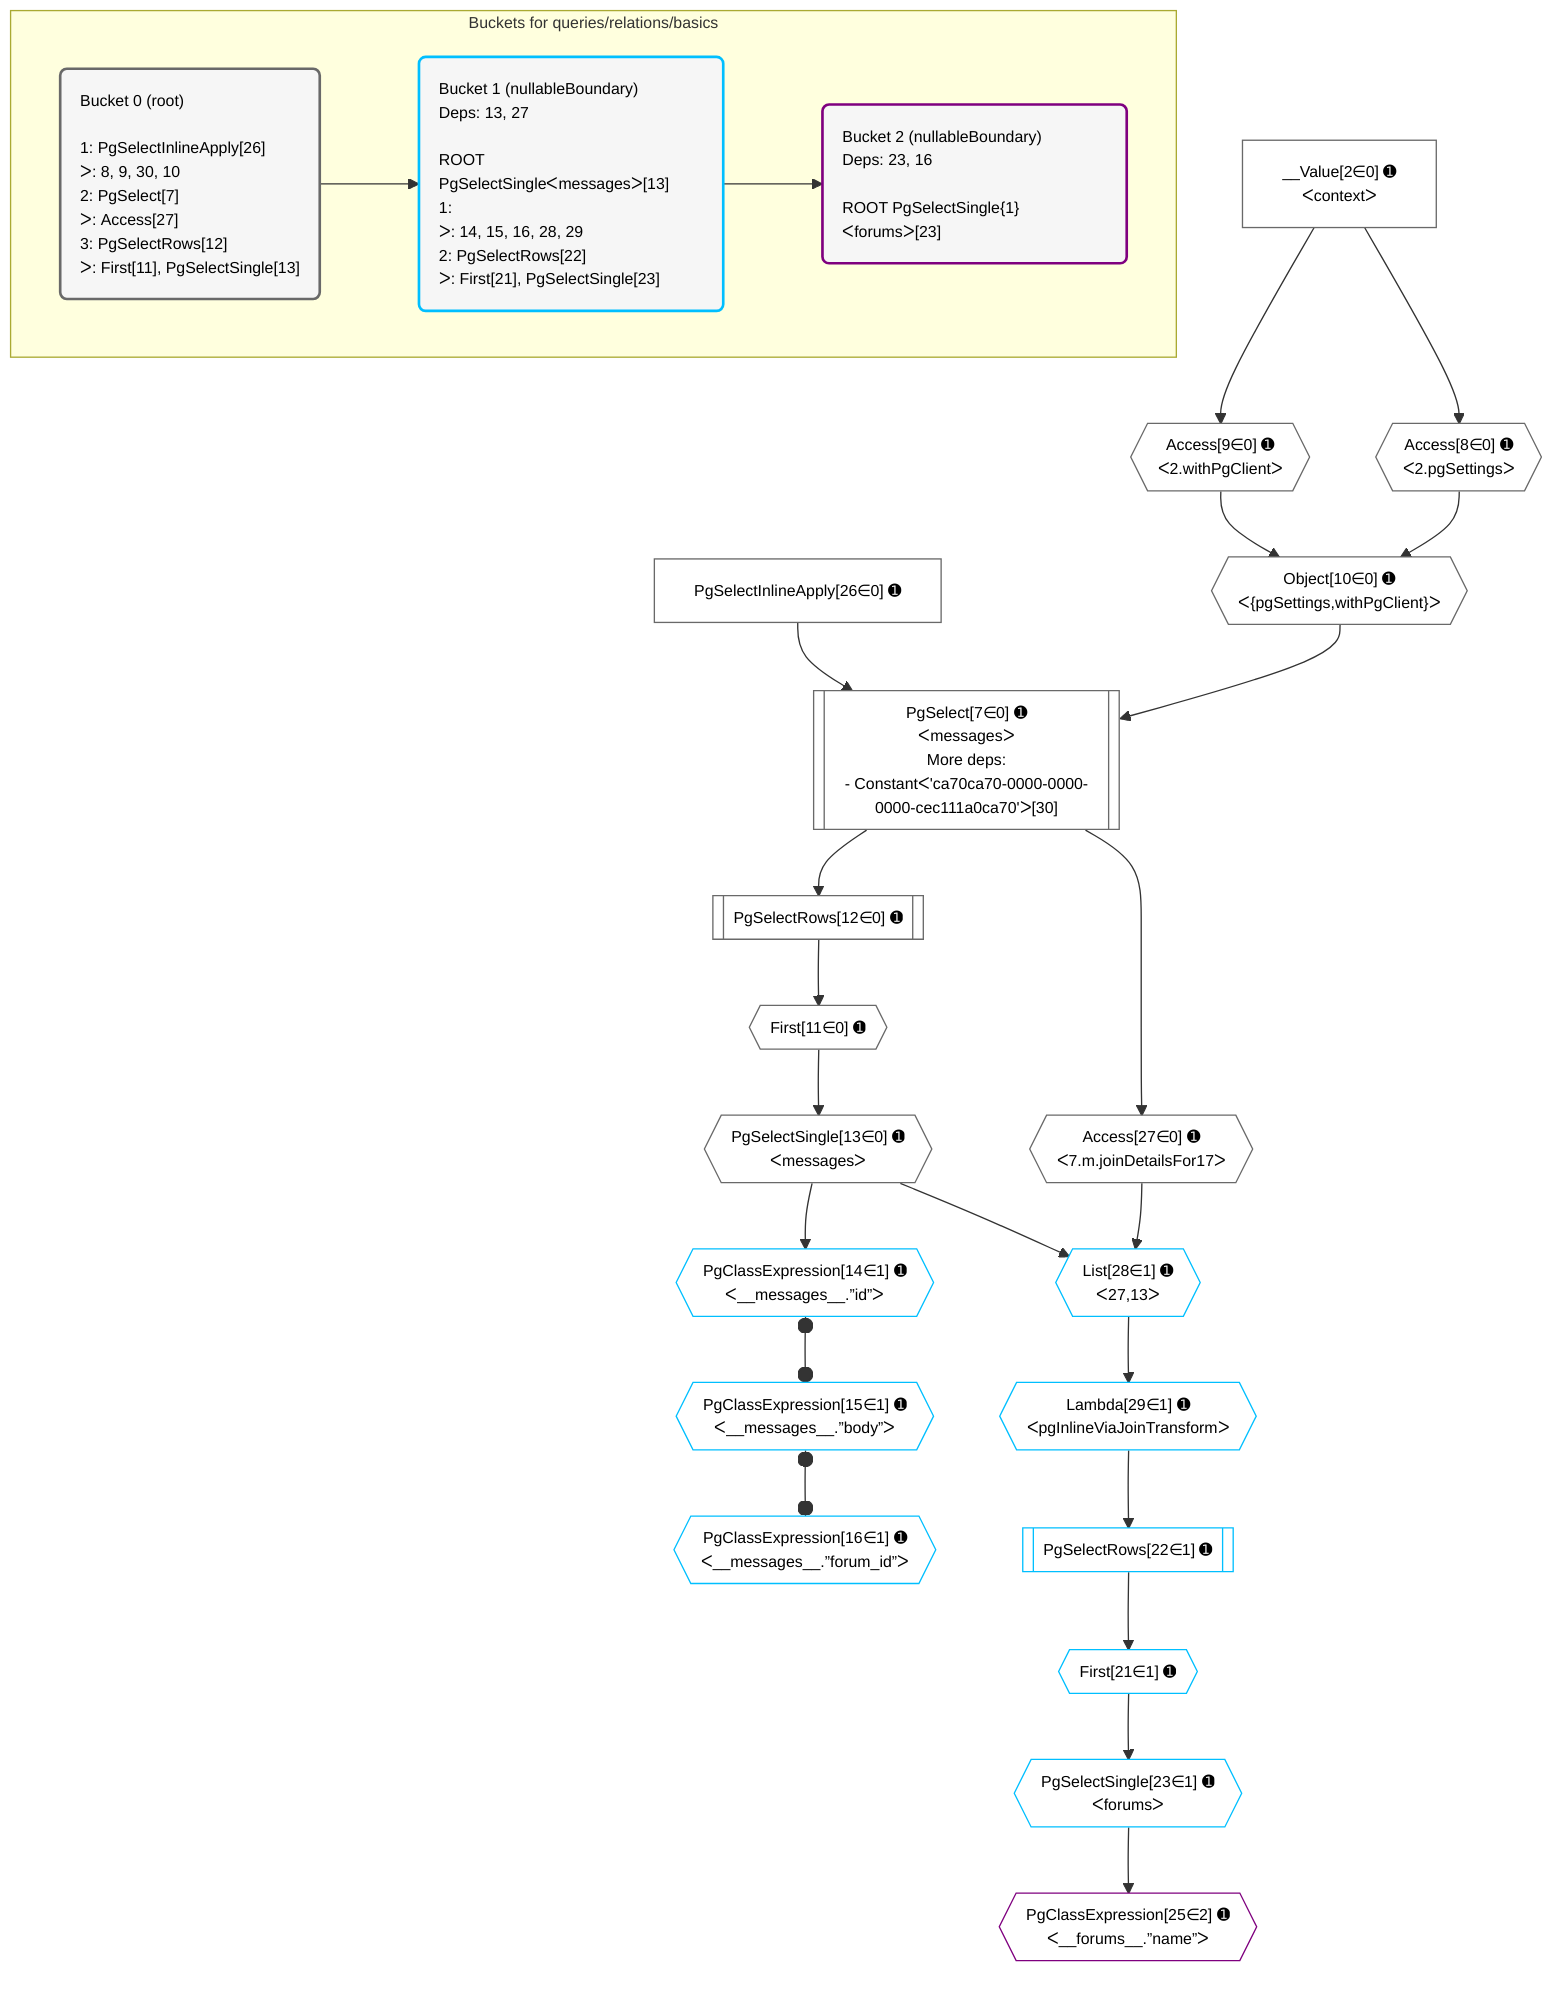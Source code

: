 %%{init: {'themeVariables': { 'fontSize': '12px'}}}%%
graph TD
    classDef path fill:#eee,stroke:#000,color:#000
    classDef plan fill:#fff,stroke-width:1px,color:#000
    classDef itemplan fill:#fff,stroke-width:2px,color:#000
    classDef unbatchedplan fill:#dff,stroke-width:1px,color:#000
    classDef sideeffectplan fill:#fcc,stroke-width:2px,color:#000
    classDef bucket fill:#f6f6f6,color:#000,stroke-width:2px,text-align:left

    subgraph "Buckets for queries/relations/basics"
    Bucket0("Bucket 0 (root)<br /><br />1: PgSelectInlineApply[26]<br />ᐳ: 8, 9, 30, 10<br />2: PgSelect[7]<br />ᐳ: Access[27]<br />3: PgSelectRows[12]<br />ᐳ: First[11], PgSelectSingle[13]"):::bucket
    Bucket1("Bucket 1 (nullableBoundary)<br />Deps: 13, 27<br /><br />ROOT PgSelectSingleᐸmessagesᐳ[13]<br />1: <br />ᐳ: 14, 15, 16, 28, 29<br />2: PgSelectRows[22]<br />ᐳ: First[21], PgSelectSingle[23]"):::bucket
    Bucket2("Bucket 2 (nullableBoundary)<br />Deps: 23, 16<br /><br />ROOT PgSelectSingle{1}ᐸforumsᐳ[23]"):::bucket
    end
    Bucket0 --> Bucket1
    Bucket1 --> Bucket2

    %% plan dependencies
    PgSelect7[["PgSelect[7∈0] ➊<br />ᐸmessagesᐳ<br />More deps:<br />- Constantᐸ'ca70ca70-0000-0000-0000-cec111a0ca70'ᐳ[30]"]]:::plan
    Object10{{"Object[10∈0] ➊<br />ᐸ{pgSettings,withPgClient}ᐳ"}}:::plan
    PgSelectInlineApply26["PgSelectInlineApply[26∈0] ➊"]:::plan
    Object10 & PgSelectInlineApply26 --> PgSelect7
    Access8{{"Access[8∈0] ➊<br />ᐸ2.pgSettingsᐳ"}}:::plan
    Access9{{"Access[9∈0] ➊<br />ᐸ2.withPgClientᐳ"}}:::plan
    Access8 & Access9 --> Object10
    __Value2["__Value[2∈0] ➊<br />ᐸcontextᐳ"]:::plan
    __Value2 --> Access8
    __Value2 --> Access9
    First11{{"First[11∈0] ➊"}}:::plan
    PgSelectRows12[["PgSelectRows[12∈0] ➊"]]:::plan
    PgSelectRows12 --> First11
    PgSelect7 --> PgSelectRows12
    PgSelectSingle13{{"PgSelectSingle[13∈0] ➊<br />ᐸmessagesᐳ"}}:::plan
    First11 --> PgSelectSingle13
    Access27{{"Access[27∈0] ➊<br />ᐸ7.m.joinDetailsFor17ᐳ"}}:::plan
    PgSelect7 --> Access27
    List28{{"List[28∈1] ➊<br />ᐸ27,13ᐳ"}}:::plan
    Access27 & PgSelectSingle13 --> List28
    PgClassExpression14{{"PgClassExpression[14∈1] ➊<br />ᐸ__messages__.”id”ᐳ"}}:::plan
    PgSelectSingle13 --> PgClassExpression14
    PgClassExpression15{{"PgClassExpression[15∈1] ➊<br />ᐸ__messages__.”body”ᐳ"}}:::plan
    PgClassExpression14 o--o PgClassExpression15
    PgClassExpression16{{"PgClassExpression[16∈1] ➊<br />ᐸ__messages__.”forum_id”ᐳ"}}:::plan
    PgClassExpression15 o--o PgClassExpression16
    First21{{"First[21∈1] ➊"}}:::plan
    PgSelectRows22[["PgSelectRows[22∈1] ➊"]]:::plan
    PgSelectRows22 --> First21
    Lambda29{{"Lambda[29∈1] ➊<br />ᐸpgInlineViaJoinTransformᐳ"}}:::plan
    Lambda29 --> PgSelectRows22
    PgSelectSingle23{{"PgSelectSingle[23∈1] ➊<br />ᐸforumsᐳ"}}:::plan
    First21 --> PgSelectSingle23
    List28 --> Lambda29
    PgClassExpression25{{"PgClassExpression[25∈2] ➊<br />ᐸ__forums__.”name”ᐳ"}}:::plan
    PgSelectSingle23 --> PgClassExpression25

    %% define steps
    classDef bucket0 stroke:#696969
    class Bucket0,__Value2,PgSelect7,Access8,Access9,Object10,First11,PgSelectRows12,PgSelectSingle13,PgSelectInlineApply26,Access27 bucket0
    classDef bucket1 stroke:#00bfff
    class Bucket1,PgClassExpression14,PgClassExpression15,PgClassExpression16,First21,PgSelectRows22,PgSelectSingle23,List28,Lambda29 bucket1
    classDef bucket2 stroke:#7f007f
    class Bucket2,PgClassExpression25 bucket2